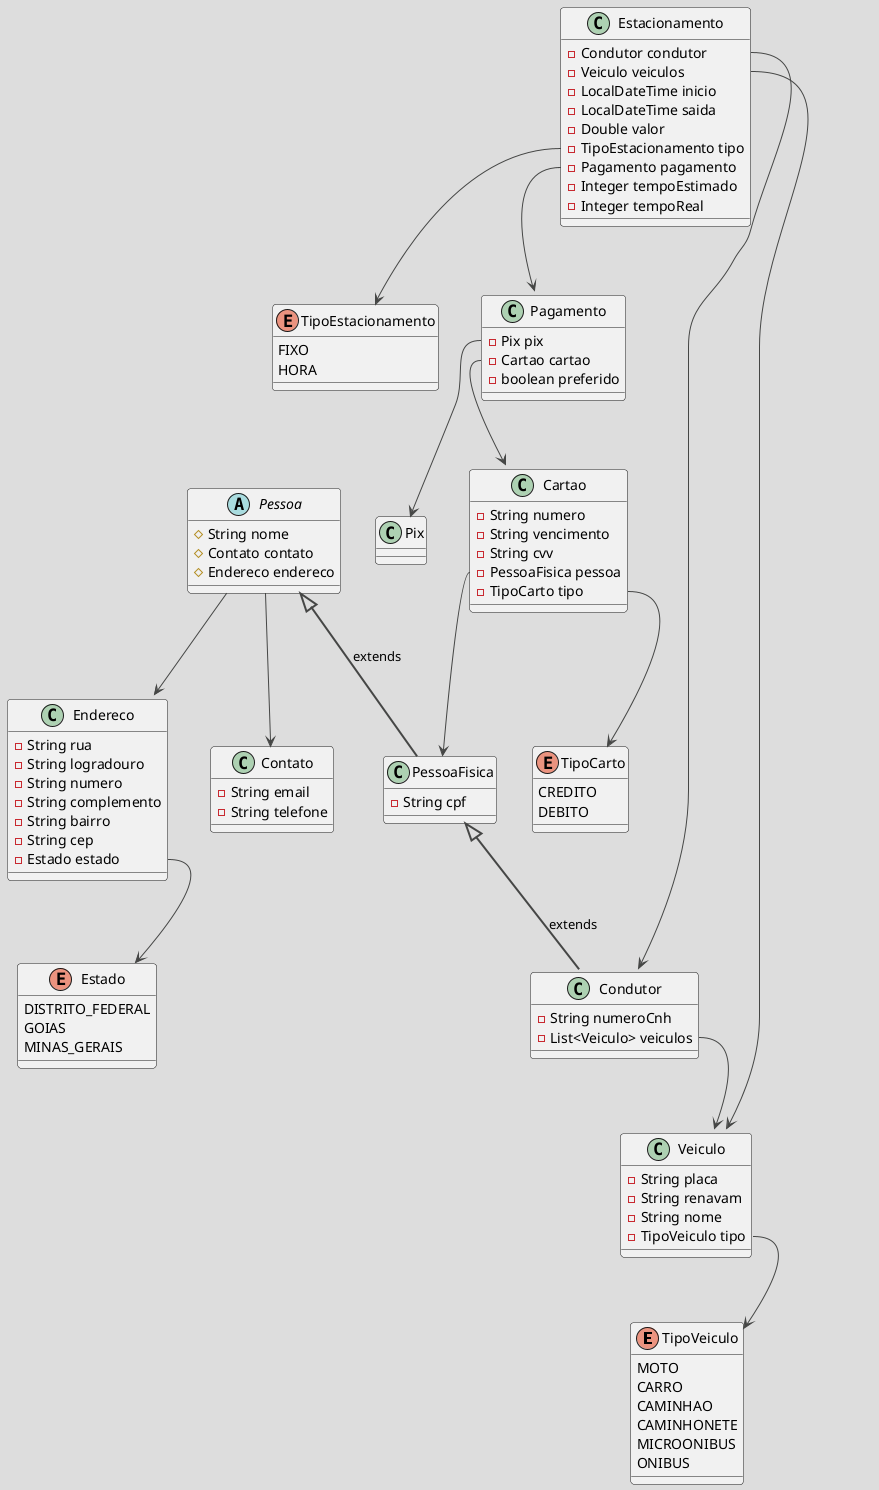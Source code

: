 @startuml
!theme toy
'https://plantuml.com/class-diagram
'http://www.dsc.ufcg.edu.br/~jacques/cursos/map/html/uml/diagramas/classes/classes3.htm
enum TipoVeiculo{
    MOTO
    CARRO
    CAMINHAO
    CAMINHONETE
    MICROONIBUS
    ONIBUS
}

enum TipoCarto {
    CREDITO
    DEBITO
}

enum TipoEstacionamento{
    FIXO
    HORA
}

enum Estado {
    DISTRITO_FEDERAL
    GOIAS
    MINAS_GERAIS
}


abstract class Pessoa{
    # String nome
    # Contato contato
    # Endereco endereco
}

class Condutor {
    - String numeroCnh
    - List<Veiculo> veiculos
}

class PessoaFisica {
    - String cpf
}


class Endereco{
    - String rua
    - String logradouro
    - String numero
    - String complemento
    - String bairro
    - String cep
    - Estado estado
}

class Contato{
    - String email
    - String telefone
}

class Veiculo{
    - String placa
    - String renavam
    - String nome
    - TipoVeiculo tipo
}

class Estacionamento{
 - Condutor condutor
 - Veiculo veiculos
 - LocalDateTime inicio
 - LocalDateTime saida
 - Double valor
 - TipoEstacionamento tipo
 - Pagamento pagamento
 - Integer tempoEstimado
 - Integer tempoReal
}

class Pix{
}


class Pagamento{
 - Pix pix
 - Cartao cartao
 - boolean preferido
}

class Cartao {
    - String numero
    - String vencimento
    - String cvv
    - PessoaFisica pessoa
    - TipoCarto tipo
}

Endereco::estado --> Estado
Pessoa --> Endereco
Pessoa --> Contato
Pessoa <|-- PessoaFisica #line.bold; : extends
PessoaFisica <|-- Condutor #line.bold; : extends


Condutor::veiculos --> Veiculo
Veiculo::tipo --> TipoVeiculo


Cartao::tipo --> TipoCarto
Cartao::pessoa --> PessoaFisica
Pagamento::pix --> Pix
Pagamento::cartao --> Cartao

Estacionamento::tipo --> TipoEstacionamento
Estacionamento::pagamento --> Pagamento
Estacionamento::condutor --> Condutor
Estacionamento::veiculos --> Veiculo

@enduml